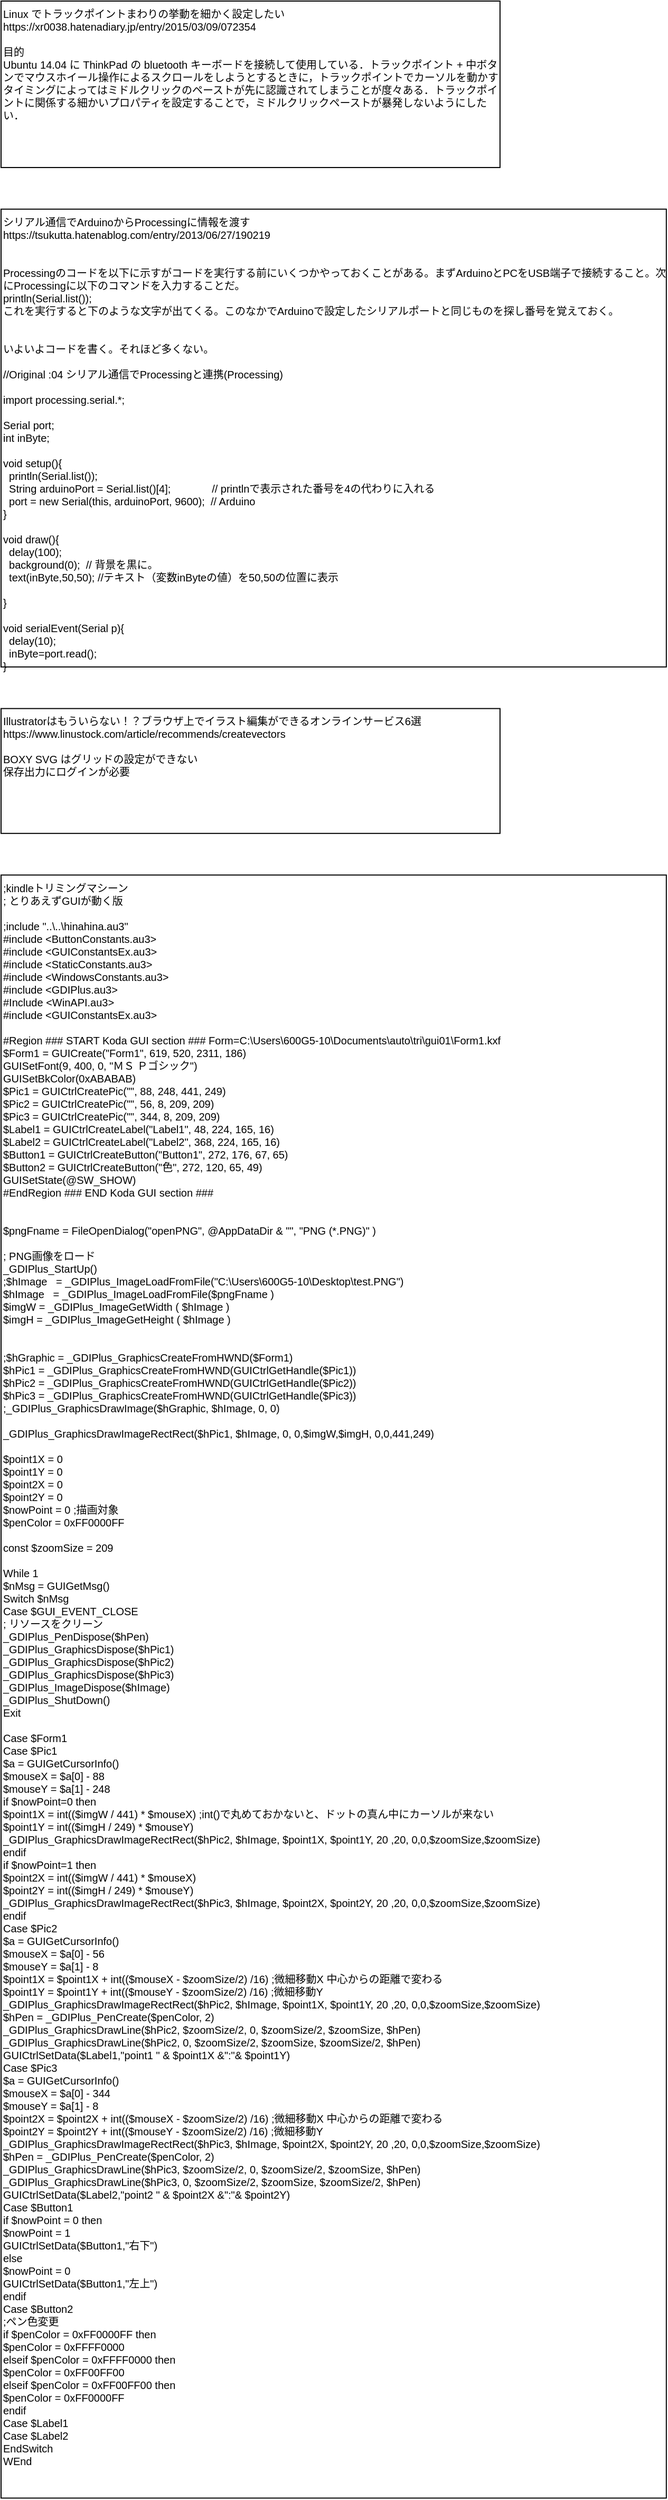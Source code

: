 <mxfile version="16.2.4" type="github">
  <diagram id="wNjajI2MCHbM71Gs-DAX" name="ページ1">
    <mxGraphModel dx="830" dy="695" grid="1" gridSize="39.37" guides="1" tooltips="1" connect="1" arrows="1" fold="1" page="1" pageScale="1" pageWidth="827" pageHeight="1169" math="0" shadow="0">
      <root>
        <mxCell id="0" />
        <mxCell id="1" parent="0" />
        <mxCell id="RUVW1VNI79D-d2WEvtp2-1" value="&lt;div&gt;&lt;div&gt;Linux でトラックポイントまわりの挙動を細かく設定したい&lt;/div&gt;&lt;div&gt;https://xr0038.hatenadiary.jp/entry/2015/03/09/072354&lt;/div&gt;&lt;div&gt;&lt;br&gt;&lt;/div&gt;&lt;div&gt;目的&lt;/div&gt;&lt;div&gt;Ubuntu 14.04 に ThinkPad の bluetooth キーボードを接続して使用している．トラックポイント + 中ボタンでマウスホイール操作によるスクロールをしようとするときに，トラックポイントでカーソルを動かすタイミングによってはミドルクリックのペーストが先に認識されてしまうことが度々ある．トラックポイントに関係する細かいプロパティを設定することで，ミドルクリックペーストが暴発しないようにしたい．&lt;/div&gt;&lt;/div&gt;" style="text;html=1;strokeColor=default;fillColor=none;align=left;verticalAlign=top;whiteSpace=wrap;rounded=0;fontSize=10;" parent="1" vertex="1">
          <mxGeometry width="472.44" height="157.48" as="geometry" />
        </mxCell>
        <mxCell id="25LW0VAzEqJ-nKai1Upx-1" value="&lt;div&gt;シリアル通信でArduinoからProcessingに情報を渡す&lt;/div&gt;&lt;div&gt;https://tsukutta.hatenablog.com/entry/2013/06/27/190219&lt;/div&gt;&lt;div&gt;&lt;br&gt;&lt;/div&gt;&lt;div&gt;&lt;br&gt;&lt;/div&gt;&lt;div&gt;Processingのコードを以下に示すがコードを実行する前にいくつかやっておくことがある。まずArduinoとPCをUSB端子で接続すること。次にProcessingに以下のコマンドを入力することだ。&lt;/div&gt;&lt;div&gt;&lt;span&gt; &lt;/span&gt;println(Serial.list());&lt;/div&gt;&lt;div&gt;これを実行すると下のような文字が出てくる。このなかでArduinoで設定したシリアルポートと同じものを探し番号を覚えておく。&lt;/div&gt;&lt;div&gt;&lt;br&gt;&lt;/div&gt;&lt;div&gt;&lt;br&gt;&lt;/div&gt;&lt;div&gt;いよいよコードを書く。それほど多くない。&lt;/div&gt;&lt;div&gt;&lt;br&gt;&lt;/div&gt;&lt;div&gt;//Original :04 シリアル通信でProcessingと連携(Processing)&lt;/div&gt;&lt;div&gt;&lt;br&gt;&lt;/div&gt;&lt;div&gt;import processing.serial.*;&lt;/div&gt;&lt;div&gt;&lt;br&gt;&lt;/div&gt;&lt;div&gt;Serial port;&amp;nbsp;&lt;/div&gt;&lt;div&gt;int inByte;&lt;/div&gt;&lt;div&gt;&lt;br&gt;&lt;/div&gt;&lt;div&gt;void setup(){&lt;/div&gt;&lt;div&gt;&amp;nbsp; println(Serial.list());&lt;/div&gt;&lt;div&gt;&amp;nbsp; String arduinoPort = Serial.list()[4];&amp;nbsp; &amp;nbsp; &amp;nbsp; &amp;nbsp; &amp;nbsp; &amp;nbsp; &amp;nbsp; // printlnで表示された番号を4の代わりに入れる&lt;/div&gt;&lt;div&gt;&amp;nbsp; port = new Serial(this, arduinoPort, 9600);&amp;nbsp; // Arduino&lt;/div&gt;&lt;div&gt;}&lt;/div&gt;&lt;div&gt;&lt;br&gt;&lt;/div&gt;&lt;div&gt;void draw(){&lt;/div&gt;&lt;div&gt;&amp;nbsp; delay(100);&lt;/div&gt;&lt;div&gt;&amp;nbsp; background(0);&amp;nbsp; // 背景を黒に。&lt;/div&gt;&lt;div&gt;&amp;nbsp; text(inByte,50,50); //テキスト（変数inByteの値）を50,50の位置に表示&lt;/div&gt;&lt;div&gt;&amp;nbsp;&amp;nbsp;&lt;/div&gt;&lt;div&gt;}&lt;/div&gt;&lt;div&gt;&lt;br&gt;&lt;/div&gt;&lt;div&gt;void serialEvent(Serial p){&lt;/div&gt;&lt;div&gt;&amp;nbsp; delay(10);&lt;/div&gt;&lt;div&gt;&amp;nbsp; inByte=port.read();&lt;/div&gt;&lt;div&gt;}&lt;/div&gt;" style="text;html=1;strokeColor=default;fillColor=none;align=left;verticalAlign=top;whiteSpace=wrap;rounded=0;fontSize=10;" parent="1" vertex="1">
          <mxGeometry y="196.85" width="629.92" height="433.07" as="geometry" />
        </mxCell>
        <mxCell id="xX8cJ3ERn-WcbGZl_4lk-1" value="&lt;div&gt;Illustratorはもういらない！？ブラウザ上でイラスト編集ができるオンラインサービス6選&lt;/div&gt;&lt;div&gt;https://www.linustock.com/article/recommends/createvectors&lt;/div&gt;&lt;div&gt;&lt;br&gt;&lt;/div&gt;&lt;div&gt;BOXY SVG はグリッドの設定ができない&lt;/div&gt;&lt;div&gt;保存出力にログインが必要&lt;/div&gt;" style="text;html=1;strokeColor=default;fillColor=none;align=left;verticalAlign=top;whiteSpace=wrap;rounded=0;fontSize=10;" parent="1" vertex="1">
          <mxGeometry y="669.29" width="472.44" height="118.11" as="geometry" />
        </mxCell>
        <mxCell id="f5EtCbAzlyeyAya_sc4U-1" value="&lt;div&gt;;kindleトリミングマシーン&lt;/div&gt;&lt;div&gt;;&lt;span&gt;	&lt;/span&gt;とりあえずGUIが動く版&lt;/div&gt;&lt;div&gt;&lt;br&gt;&lt;/div&gt;&lt;div&gt;;include &quot;..\..\hinahina.au3&quot;&lt;/div&gt;&lt;div&gt;#include &amp;lt;ButtonConstants.au3&amp;gt;&lt;/div&gt;&lt;div&gt;#include &amp;lt;GUIConstantsEx.au3&amp;gt;&lt;/div&gt;&lt;div&gt;#include &amp;lt;StaticConstants.au3&amp;gt;&lt;/div&gt;&lt;div&gt;#include &amp;lt;WindowsConstants.au3&amp;gt;&lt;/div&gt;&lt;div&gt;#include &amp;lt;GDIPlus.au3&amp;gt;&lt;/div&gt;&lt;div&gt;#Include &amp;lt;WinAPI.au3&amp;gt;&lt;/div&gt;&lt;div&gt;#include &amp;lt;GUIConstantsEx.au3&amp;gt;&lt;/div&gt;&lt;div&gt;&lt;br&gt;&lt;/div&gt;&lt;div&gt;#Region ### START Koda GUI section ### Form=C:\Users\600G5-10\Documents\auto\tri\gui01\Form1.kxf&lt;/div&gt;&lt;div&gt;$Form1 = GUICreate(&quot;Form1&quot;, 619, 520, 2311, 186)&lt;/div&gt;&lt;div&gt;GUISetFont(9, 400, 0, &quot;ＭＳ Ｐゴシック&quot;)&lt;/div&gt;&lt;div&gt;GUISetBkColor(0xABABAB)&lt;/div&gt;&lt;div&gt;$Pic1 = GUICtrlCreatePic(&quot;&quot;, 88, 248, 441, 249)&lt;/div&gt;&lt;div&gt;$Pic2 = GUICtrlCreatePic(&quot;&quot;, 56, 8, 209, 209)&lt;/div&gt;&lt;div&gt;$Pic3 = GUICtrlCreatePic(&quot;&quot;, 344, 8, 209, 209)&lt;/div&gt;&lt;div&gt;$Label1 = GUICtrlCreateLabel(&quot;Label1&quot;, 48, 224, 165, 16)&lt;/div&gt;&lt;div&gt;$Label2 = GUICtrlCreateLabel(&quot;Label2&quot;, 368, 224, 165, 16)&lt;/div&gt;&lt;div&gt;$Button1 = GUICtrlCreateButton(&quot;Button1&quot;, 272, 176, 67, 65)&lt;/div&gt;&lt;div&gt;$Button2 = GUICtrlCreateButton(&quot;色&quot;, 272, 120, 65, 49)&lt;/div&gt;&lt;div&gt;GUISetState(@SW_SHOW)&lt;/div&gt;&lt;div&gt;#EndRegion ### END Koda GUI section ###&lt;/div&gt;&lt;div&gt;&lt;br&gt;&lt;/div&gt;&lt;div&gt;&lt;br&gt;&lt;/div&gt;&lt;div&gt;$pngFname = FileOpenDialog(&quot;openPNG&quot;, @AppDataDir &amp;amp; &quot;&quot;, &quot;PNG (*.PNG)&quot; )&lt;/div&gt;&lt;div&gt;&lt;br&gt;&lt;/div&gt;&lt;div&gt;; PNG画像をロード&lt;/div&gt;&lt;div&gt;_GDIPlus_StartUp()&lt;/div&gt;&lt;div&gt;;$hImage&amp;nbsp; &amp;nbsp;= _GDIPlus_ImageLoadFromFile(&quot;C:\Users\600G5-10\Desktop\test.PNG&quot;)&lt;/div&gt;&lt;div&gt;$hImage&amp;nbsp; &amp;nbsp;= _GDIPlus_ImageLoadFromFile($pngFname )&lt;/div&gt;&lt;div&gt;$imgW = _GDIPlus_ImageGetWidth ( $hImage )&lt;/div&gt;&lt;div&gt;$imgH = _GDIPlus_ImageGetHeight ( $hImage )&lt;/div&gt;&lt;div&gt;&lt;br&gt;&lt;/div&gt;&lt;div&gt;&lt;br&gt;&lt;/div&gt;&lt;div&gt;;$hGraphic = _GDIPlus_GraphicsCreateFromHWND($Form1)&lt;/div&gt;&lt;div&gt;$hPic1 = _GDIPlus_GraphicsCreateFromHWND(GUICtrlGetHandle($Pic1))&lt;/div&gt;&lt;div&gt;$hPic2 = _GDIPlus_GraphicsCreateFromHWND(GUICtrlGetHandle($Pic2))&lt;/div&gt;&lt;div&gt;$hPic3 = _GDIPlus_GraphicsCreateFromHWND(GUICtrlGetHandle($Pic3))&lt;/div&gt;&lt;div&gt;;_GDIPlus_GraphicsDrawImage($hGraphic, $hImage, 0, 0)&lt;/div&gt;&lt;div&gt;&lt;br&gt;&lt;/div&gt;&lt;div&gt;_GDIPlus_GraphicsDrawImageRectRect($hPic1, $hImage, 0, 0,$imgW,$imgH, 0,0,441,249)&lt;/div&gt;&lt;div&gt;&lt;br&gt;&lt;/div&gt;&lt;div&gt;$point1X = 0&lt;/div&gt;&lt;div&gt;$point1Y = 0&lt;/div&gt;&lt;div&gt;$point2X = 0&lt;/div&gt;&lt;div&gt;$point2Y = 0&lt;/div&gt;&lt;div&gt;$nowPoint = 0&lt;span&gt;		&lt;/span&gt;;描画対象&lt;/div&gt;&lt;div&gt;$penColor = 0xFF0000FF&lt;/div&gt;&lt;div&gt;&lt;br&gt;&lt;/div&gt;&lt;div&gt;const $zoomSize = 209&lt;/div&gt;&lt;div&gt;&lt;br&gt;&lt;/div&gt;&lt;div&gt;While 1&lt;/div&gt;&lt;div&gt;&lt;span&gt;	&lt;/span&gt;$nMsg = GUIGetMsg()&lt;/div&gt;&lt;div&gt;&lt;span&gt;	&lt;/span&gt;Switch $nMsg&lt;/div&gt;&lt;div&gt;&lt;span&gt;		&lt;/span&gt;Case $GUI_EVENT_CLOSE&lt;/div&gt;&lt;div&gt;&lt;span&gt;			&lt;/span&gt;; リソースをクリーン&lt;/div&gt;&lt;div&gt;&lt;span&gt;			&lt;/span&gt;_GDIPlus_PenDispose($hPen)&lt;/div&gt;&lt;div&gt;&lt;span&gt;			&lt;/span&gt;_GDIPlus_GraphicsDispose($hPic1)&lt;/div&gt;&lt;div&gt;&lt;span&gt;			&lt;/span&gt;_GDIPlus_GraphicsDispose($hPic2)&lt;/div&gt;&lt;div&gt;&lt;span&gt;			&lt;/span&gt;_GDIPlus_GraphicsDispose($hPic3)&lt;/div&gt;&lt;div&gt;&lt;span&gt;			&lt;/span&gt;_GDIPlus_ImageDispose($hImage)&lt;/div&gt;&lt;div&gt;&lt;span&gt;			&lt;/span&gt;_GDIPlus_ShutDown()&lt;/div&gt;&lt;div&gt;&lt;span&gt;			&lt;/span&gt;Exit&lt;/div&gt;&lt;div&gt;&lt;br&gt;&lt;/div&gt;&lt;div&gt;&lt;span&gt;		&lt;/span&gt;Case $Form1&lt;/div&gt;&lt;div&gt;&lt;span&gt;		&lt;/span&gt;Case $Pic1&lt;/div&gt;&lt;div&gt;&lt;span&gt;			&lt;/span&gt;$a = GUIGetCursorInfo()&amp;nbsp;&lt;/div&gt;&lt;div&gt;&lt;span&gt;			&lt;/span&gt;$mouseX = $a[0] - 88&lt;/div&gt;&lt;div&gt;&lt;span&gt;			&lt;/span&gt;$mouseY = $a[1] - 248&lt;/div&gt;&lt;div&gt;&lt;span&gt;			&lt;/span&gt;if $nowPoint=0 then&lt;/div&gt;&lt;div&gt;&lt;span&gt;				&lt;/span&gt;$point1X = int(($imgW / 441) * $mouseX)&lt;span&gt;	&lt;/span&gt;;int()で丸めておかないと、ドットの真ん中にカーソルが来ない&lt;/div&gt;&lt;div&gt;&lt;span&gt;				&lt;/span&gt;$point1Y = int(($imgH / 249) * $mouseY)&lt;/div&gt;&lt;div&gt;&lt;span&gt;				&lt;/span&gt;_GDIPlus_GraphicsDrawImageRectRect($hPic2, $hImage, $point1X, $point1Y, 20 ,20, 0,0,$zoomSize,$zoomSize)&lt;/div&gt;&lt;div&gt;&lt;span&gt;			&lt;/span&gt;endif&lt;/div&gt;&lt;div&gt;&lt;span&gt;			&lt;/span&gt;if $nowPoint=1 then&lt;/div&gt;&lt;div&gt;&lt;span&gt;				&lt;/span&gt;$point2X = int(($imgW / 441) * $mouseX)&lt;/div&gt;&lt;div&gt;&lt;span&gt;				&lt;/span&gt;$point2Y = int(($imgH / 249) * $mouseY)&lt;/div&gt;&lt;div&gt;&lt;span&gt;				&lt;/span&gt;_GDIPlus_GraphicsDrawImageRectRect($hPic3, $hImage, $point2X, $point2Y, 20 ,20, 0,0,$zoomSize,$zoomSize)&lt;/div&gt;&lt;div&gt;&lt;span&gt;			&lt;/span&gt;endif&lt;/div&gt;&lt;div&gt;&lt;span&gt;		&lt;/span&gt;Case $Pic2&lt;/div&gt;&lt;div&gt;&lt;span&gt;			&lt;/span&gt;$a = GUIGetCursorInfo()&amp;nbsp;&lt;/div&gt;&lt;div&gt;&lt;span&gt;			&lt;/span&gt;$mouseX = $a[0] - 56&lt;/div&gt;&lt;div&gt;&lt;span&gt;			&lt;/span&gt;$mouseY = $a[1] - 8&lt;/div&gt;&lt;div&gt;&lt;span&gt;			&lt;/span&gt;$point1X = $point1X + int(($mouseX - $zoomSize/2) /16)&lt;span&gt;		&lt;/span&gt;;微細移動X 中心からの距離で変わる&lt;/div&gt;&lt;div&gt;&lt;span&gt;			&lt;/span&gt;$point1Y = $point1Y + int(($mouseY - $zoomSize/2) /16)&lt;span&gt;		&lt;/span&gt;;微細移動Y&lt;/div&gt;&lt;div&gt;&lt;span&gt;			&lt;/span&gt;_GDIPlus_GraphicsDrawImageRectRect($hPic2, $hImage, $point1X, $point1Y, 20 ,20, 0,0,$zoomSize,$zoomSize)&lt;/div&gt;&lt;div&gt;&lt;span&gt;			&lt;/span&gt;$hPen = _GDIPlus_PenCreate($penColor, 2)&lt;/div&gt;&lt;div&gt;&lt;span&gt;			&lt;/span&gt;_GDIPlus_GraphicsDrawLine($hPic2, $zoomSize/2, 0, $zoomSize/2, $zoomSize, $hPen)&lt;/div&gt;&lt;div&gt;&lt;span&gt;			&lt;/span&gt;_GDIPlus_GraphicsDrawLine($hPic2, 0, $zoomSize/2, $zoomSize, $zoomSize/2, $hPen)&lt;/div&gt;&lt;div&gt;&lt;span&gt;			&lt;/span&gt;GUICtrlSetData($Label1,&quot;point1 &quot; &amp;amp; $point1X &amp;amp;&quot;:&quot;&amp;amp; $point1Y)&lt;/div&gt;&lt;div&gt;&lt;span&gt;		&lt;/span&gt;Case $Pic3&lt;/div&gt;&lt;div&gt;&lt;span&gt;			&lt;/span&gt;$a = GUIGetCursorInfo()&amp;nbsp;&lt;/div&gt;&lt;div&gt;&lt;span&gt;			&lt;/span&gt;$mouseX = $a[0] - 344&lt;/div&gt;&lt;div&gt;&lt;span&gt;			&lt;/span&gt;$mouseY = $a[1] - 8&lt;/div&gt;&lt;div&gt;&lt;span&gt;			&lt;/span&gt;$point2X = $point2X + int(($mouseX - $zoomSize/2) /16)&lt;span&gt;		&lt;/span&gt;;微細移動X 中心からの距離で変わる&lt;/div&gt;&lt;div&gt;&lt;span&gt;			&lt;/span&gt;$point2Y = $point2Y + int(($mouseY - $zoomSize/2) /16)&lt;span&gt;		&lt;/span&gt;;微細移動Y&lt;/div&gt;&lt;div&gt;&lt;span&gt;			&lt;/span&gt;_GDIPlus_GraphicsDrawImageRectRect($hPic3, $hImage, $point2X, $point2Y, 20 ,20, 0,0,$zoomSize,$zoomSize)&lt;/div&gt;&lt;div&gt;&lt;span&gt;			&lt;/span&gt;$hPen = _GDIPlus_PenCreate($penColor, 2)&lt;/div&gt;&lt;div&gt;&lt;span&gt;			&lt;/span&gt;_GDIPlus_GraphicsDrawLine($hPic3, $zoomSize/2, 0, $zoomSize/2, $zoomSize, $hPen)&lt;/div&gt;&lt;div&gt;&lt;span&gt;			&lt;/span&gt;_GDIPlus_GraphicsDrawLine($hPic3, 0, $zoomSize/2, $zoomSize, $zoomSize/2, $hPen)&lt;/div&gt;&lt;div&gt;&lt;span&gt;			&lt;/span&gt;GUICtrlSetData($Label2,&quot;point2 &quot; &amp;amp; $point2X &amp;amp;&quot;:&quot;&amp;amp; $point2Y)&lt;/div&gt;&lt;div&gt;&lt;span&gt;		&lt;/span&gt;Case $Button1&lt;/div&gt;&lt;div&gt;&lt;span&gt;			&lt;/span&gt;if $nowPoint = 0 then&lt;/div&gt;&lt;div&gt;&lt;span&gt;				&lt;/span&gt;$nowPoint = 1&lt;/div&gt;&lt;div&gt;&lt;span&gt;				&lt;/span&gt;GUICtrlSetData($Button1,&quot;右下&quot;)&lt;/div&gt;&lt;div&gt;&lt;span&gt;			&lt;/span&gt;else&lt;/div&gt;&lt;div&gt;&lt;span&gt;				&lt;/span&gt;$nowPoint = 0&lt;/div&gt;&lt;div&gt;&lt;span&gt;				&lt;/span&gt;GUICtrlSetData($Button1,&quot;左上&quot;)&lt;/div&gt;&lt;div&gt;&lt;span&gt;			&lt;/span&gt;endif&lt;/div&gt;&lt;div&gt;&lt;span&gt;		&lt;/span&gt;Case $Button2&lt;/div&gt;&lt;div&gt;&lt;span&gt;			&lt;/span&gt;;ペン色変更&lt;/div&gt;&lt;div&gt;&lt;span&gt;			&lt;/span&gt;if $penColor = 0xFF0000FF then&lt;/div&gt;&lt;div&gt;&lt;span&gt;				&lt;/span&gt;$penColor = 0xFFFF0000&lt;/div&gt;&lt;div&gt;&lt;span&gt;			&lt;/span&gt;elseif $penColor = 0xFFFF0000 then&lt;/div&gt;&lt;div&gt;&lt;span&gt;				&lt;/span&gt;$penColor = 0xFF00FF00&lt;/div&gt;&lt;div&gt;&lt;span&gt;			&lt;/span&gt;elseif $penColor = 0xFF00FF00 then&lt;/div&gt;&lt;div&gt;&lt;span&gt;				&lt;/span&gt;$penColor = 0xFF0000FF&lt;/div&gt;&lt;div&gt;&lt;span&gt;			&lt;/span&gt;endif&lt;/div&gt;&lt;div&gt;&lt;span&gt;		&lt;/span&gt;Case $Label1&lt;/div&gt;&lt;div&gt;&lt;span&gt;		&lt;/span&gt;Case $Label2&lt;/div&gt;&lt;div&gt;&lt;span&gt;	&lt;/span&gt;EndSwitch&lt;/div&gt;&lt;div&gt;WEnd&lt;/div&gt;&lt;div&gt;&lt;br&gt;&lt;/div&gt;" style="text;html=1;strokeColor=default;fillColor=none;align=left;verticalAlign=top;whiteSpace=wrap;rounded=0;fontSize=10;" vertex="1" parent="1">
          <mxGeometry y="826.77" width="629.92" height="1535.43" as="geometry" />
        </mxCell>
      </root>
    </mxGraphModel>
  </diagram>
</mxfile>
